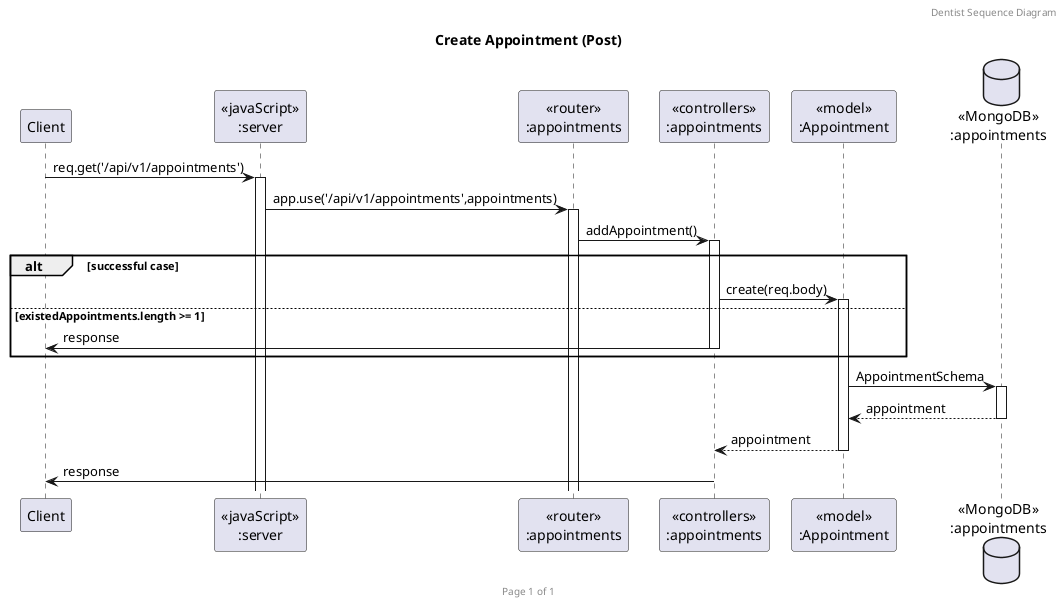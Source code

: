 @startuml Create Appointment (Post)

header Dentist Sequence Diagram
footer Page %page% of %lastpage%
title "Create Appointment (Post)"

participant "Client" as client
participant "<<javaScript>>\n:server" as server
participant "<<router>>\n:appointments" as routerAppointments
participant "<<controllers>>\n:appointments" as controllersAppointments
participant "<<model>>\n:Appointment" as modelAppointment
database "<<MongoDB>>\n:appointments" as AppointmentsDatabase

client->server ++:req.get('/api/v1/appointments')
server->routerAppointments ++:app.use('/api/v1/appointments',appointments)
'alt successful case 
    routerAppointments -> controllersAppointments ++:addAppointment()
' else existedAppointments.length >= 1 
'     routerAppointments->client --:response
' end

alt successful case 
    controllersAppointments->modelAppointment ++:create(req.body)
else existedAppointments.length >= 1 
    controllersAppointments->client --:response
end
modelAppointment ->AppointmentsDatabase ++: AppointmentSchema
AppointmentsDatabase --> modelAppointment --: appointment
controllersAppointments <-- modelAppointment --:appointment
controllersAppointments->client --:response
@enduml

